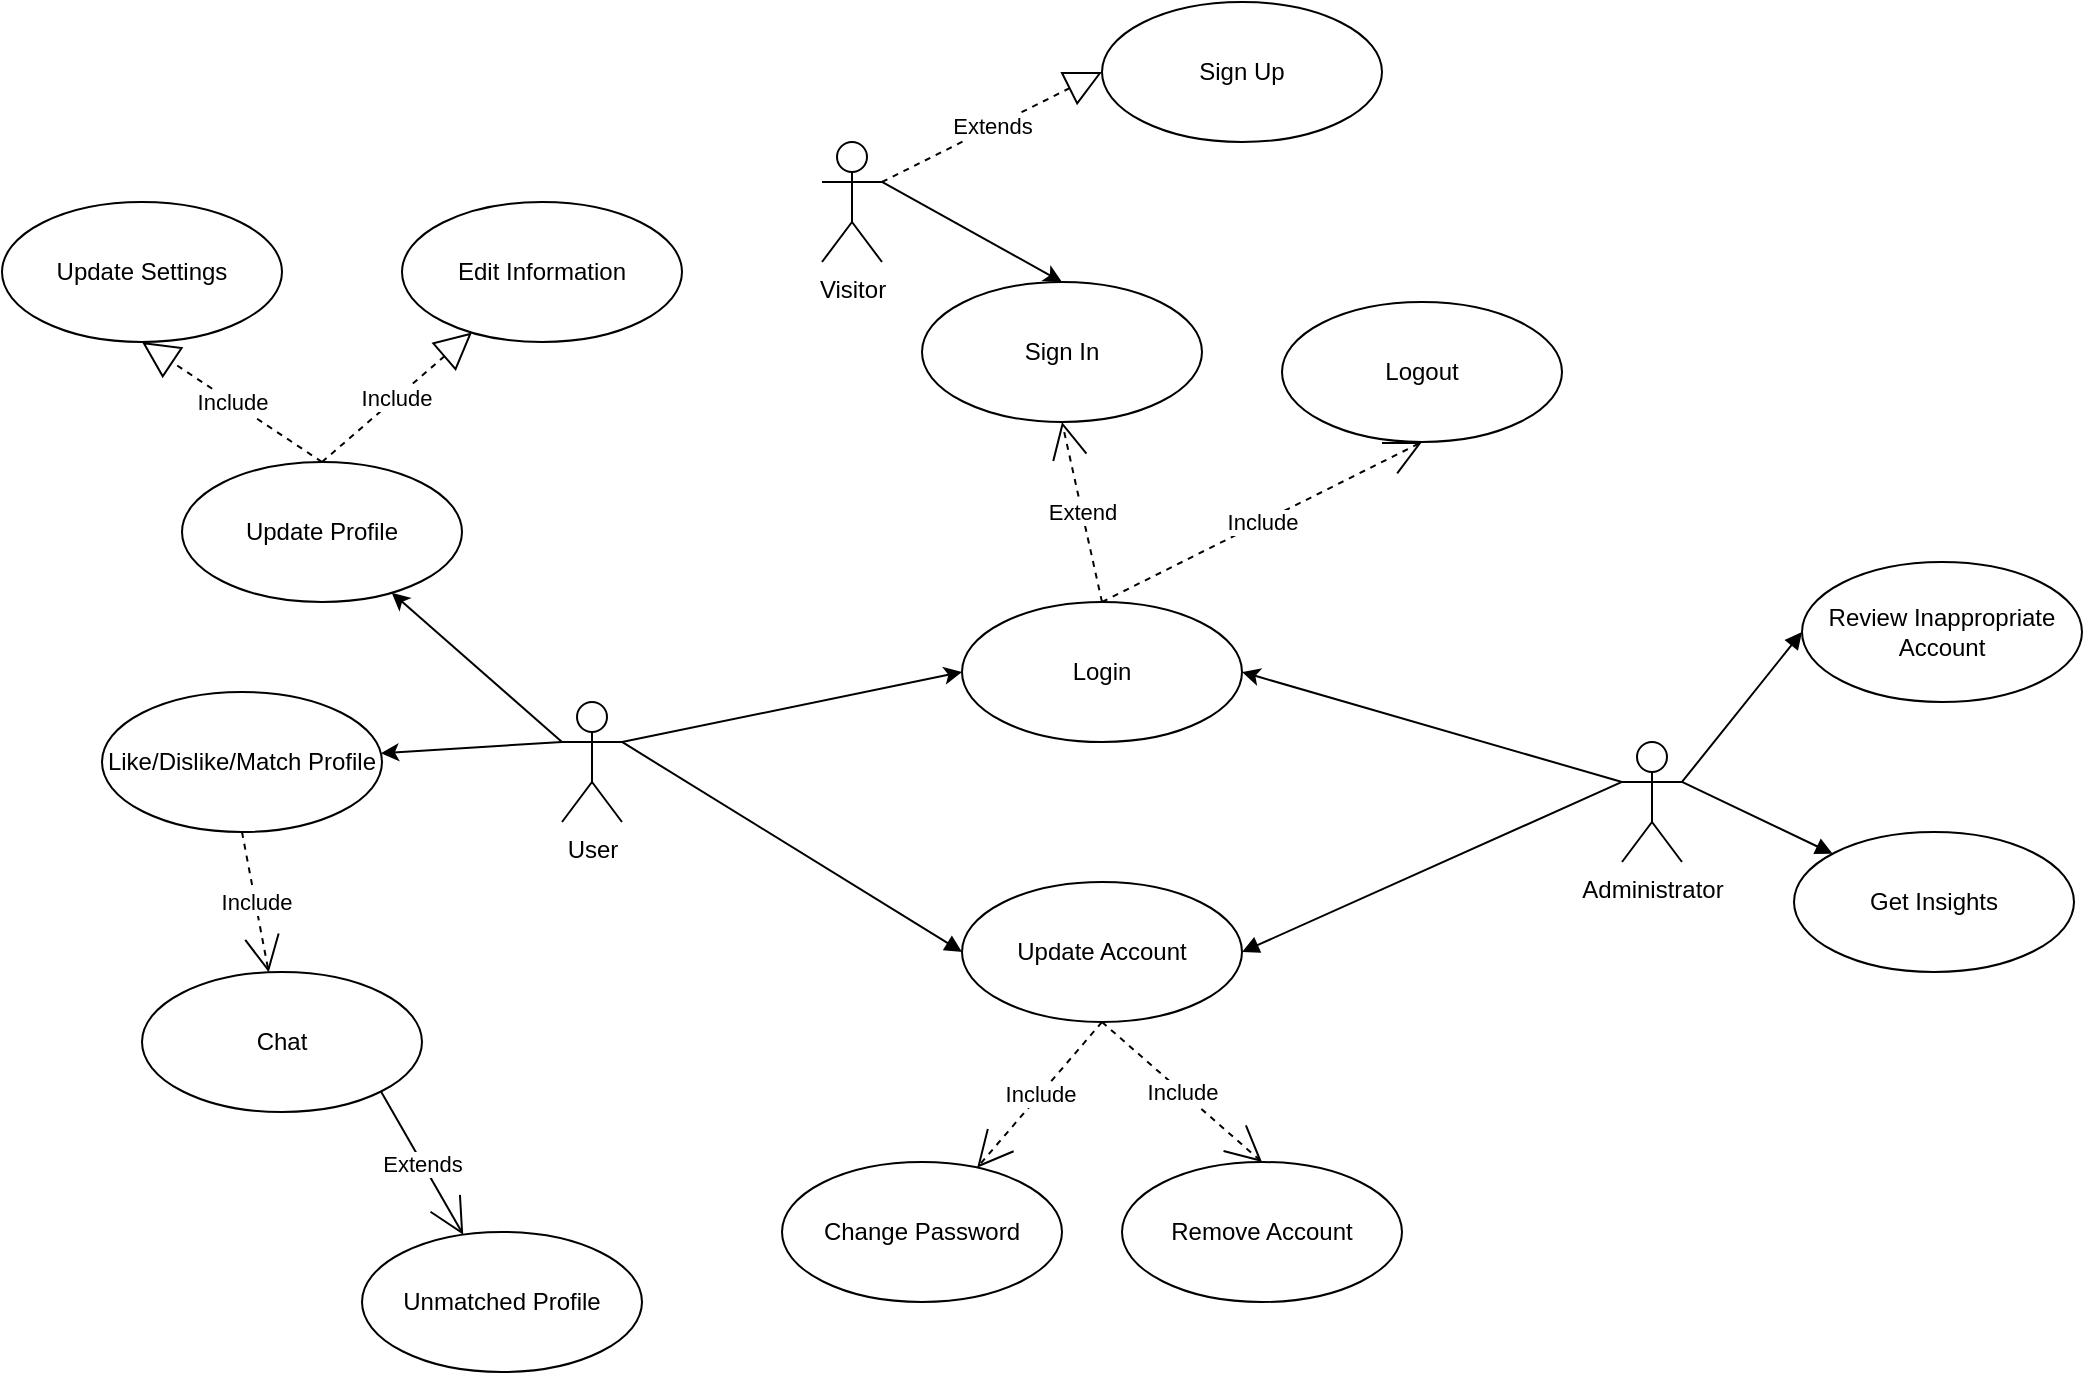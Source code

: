 <mxfile version="12.2.7" type="google" pages="1"><diagram id="pLcRxV55rNnDqoKGyr6c" name="Page-1"><mxGraphModel dx="772" dy="451" grid="1" gridSize="10" guides="1" tooltips="1" connect="1" arrows="1" fold="1" page="1" pageScale="1" pageWidth="1920" pageHeight="1200" math="0" shadow="0"><root><mxCell id="0"/><mxCell id="1" parent="0"/><mxCell id="-mCwTjvoQuCFGkJnqO9q-13" value="User" style="shape=umlActor;verticalLabelPosition=bottom;labelBackgroundColor=#ffffff;verticalAlign=top;html=1;outlineConnect=0;" parent="1" vertex="1"><mxGeometry x="590" y="540" width="30" height="60" as="geometry"/></mxCell><mxCell id="-mCwTjvoQuCFGkJnqO9q-41" value="" style="ellipse;whiteSpace=wrap;html=1;aspect=fixed;rotation=NaN;" parent="1" vertex="1"><mxGeometry width="100" as="geometry"/></mxCell><mxCell id="Az1bXrjGOVFOUiaUI63z-6" value="" style="endArrow=classic;html=1;exitX=1;exitY=0.333;exitDx=0;exitDy=0;exitPerimeter=0;entryX=0;entryY=0.5;entryDx=0;entryDy=0;" parent="1" source="-mCwTjvoQuCFGkJnqO9q-13" target="Az1bXrjGOVFOUiaUI63z-8" edge="1"><mxGeometry width="50" height="50" relative="1" as="geometry"><mxPoint x="770" y="740" as="sourcePoint"/><mxPoint x="970" y="420" as="targetPoint"/></mxGeometry></mxCell><mxCell id="Az1bXrjGOVFOUiaUI63z-8" value="Login" style="ellipse;whiteSpace=wrap;html=1;" parent="1" vertex="1"><mxGeometry x="790" y="490" width="140" height="70" as="geometry"/></mxCell><mxCell id="Az1bXrjGOVFOUiaUI63z-9" value="Sign In" style="ellipse;whiteSpace=wrap;html=1;" parent="1" vertex="1"><mxGeometry x="770" y="330" width="140" height="70" as="geometry"/></mxCell><mxCell id="Az1bXrjGOVFOUiaUI63z-11" value="Logout" style="ellipse;whiteSpace=wrap;html=1;" parent="1" vertex="1"><mxGeometry x="950" y="340" width="140" height="70" as="geometry"/></mxCell><mxCell id="Az1bXrjGOVFOUiaUI63z-13" value="Include" style="endArrow=open;endSize=16;endFill=0;html=1;entryX=0.5;entryY=1;entryDx=0;entryDy=0;exitX=0.5;exitY=0;exitDx=0;exitDy=0;dashed=1;" parent="1" source="Az1bXrjGOVFOUiaUI63z-8" target="Az1bXrjGOVFOUiaUI63z-11" edge="1"><mxGeometry width="160" relative="1" as="geometry"><mxPoint x="870" y="530" as="sourcePoint"/><mxPoint x="1130" y="270" as="targetPoint"/></mxGeometry></mxCell><mxCell id="Az1bXrjGOVFOUiaUI63z-15" value="Extend" style="endArrow=open;endSize=16;endFill=0;html=1;entryX=0.5;entryY=1;entryDx=0;entryDy=0;exitX=0.5;exitY=0;exitDx=0;exitDy=0;dashed=1;" parent="1" source="Az1bXrjGOVFOUiaUI63z-8" target="Az1bXrjGOVFOUiaUI63z-9" edge="1"><mxGeometry width="160" relative="1" as="geometry"><mxPoint x="1070" y="400" as="sourcePoint"/><mxPoint x="1090" y="280" as="targetPoint"/></mxGeometry></mxCell><mxCell id="Az1bXrjGOVFOUiaUI63z-16" value="Administrator" style="shape=umlActor;verticalLabelPosition=bottom;labelBackgroundColor=#ffffff;verticalAlign=top;html=1;outlineConnect=0;" parent="1" vertex="1"><mxGeometry x="1120" y="560" width="30" height="60" as="geometry"/></mxCell><mxCell id="Az1bXrjGOVFOUiaUI63z-17" value="" style="endArrow=classic;html=1;exitX=0;exitY=0.333;exitDx=0;exitDy=0;exitPerimeter=0;entryX=1;entryY=0.5;entryDx=0;entryDy=0;" parent="1" source="Az1bXrjGOVFOUiaUI63z-16" target="Az1bXrjGOVFOUiaUI63z-8" edge="1"><mxGeometry width="50" height="50" relative="1" as="geometry"><mxPoint x="790" y="690" as="sourcePoint"/><mxPoint x="1020" y="635" as="targetPoint"/></mxGeometry></mxCell><mxCell id="Az1bXrjGOVFOUiaUI63z-20" value="Sign Up" style="ellipse;whiteSpace=wrap;html=1;" parent="1" vertex="1"><mxGeometry x="860" y="190" width="140" height="70" as="geometry"/></mxCell><mxCell id="Az1bXrjGOVFOUiaUI63z-22" value="Extends" style="endArrow=block;endSize=16;endFill=0;html=1;dashed=1;entryX=0;entryY=0.5;entryDx=0;entryDy=0;exitX=1;exitY=0.333;exitDx=0;exitDy=0;exitPerimeter=0;" parent="1" source="Az1bXrjGOVFOUiaUI63z-31" target="Az1bXrjGOVFOUiaUI63z-20" edge="1"><mxGeometry width="160" relative="1" as="geometry"><mxPoint x="800" y="589.5" as="sourcePoint"/><mxPoint x="960" y="589.5" as="targetPoint"/></mxGeometry></mxCell><mxCell id="Az1bXrjGOVFOUiaUI63z-24" value="Update Account" style="ellipse;whiteSpace=wrap;html=1;" parent="1" vertex="1"><mxGeometry x="790" y="630" width="140" height="70" as="geometry"/></mxCell><mxCell id="Az1bXrjGOVFOUiaUI63z-28" value="" style="html=1;verticalAlign=bottom;endArrow=block;entryX=0;entryY=0.5;entryDx=0;entryDy=0;exitX=1;exitY=0.333;exitDx=0;exitDy=0;exitPerimeter=0;" parent="1" source="-mCwTjvoQuCFGkJnqO9q-13" target="Az1bXrjGOVFOUiaUI63z-24" edge="1"><mxGeometry width="80" relative="1" as="geometry"><mxPoint x="750" y="840" as="sourcePoint"/><mxPoint x="830" y="840" as="targetPoint"/></mxGeometry></mxCell><mxCell id="Az1bXrjGOVFOUiaUI63z-30" value="" style="html=1;verticalAlign=bottom;endArrow=block;entryX=1;entryY=0.5;entryDx=0;entryDy=0;exitX=0;exitY=0.333;exitDx=0;exitDy=0;exitPerimeter=0;" parent="1" source="Az1bXrjGOVFOUiaUI63z-16" target="Az1bXrjGOVFOUiaUI63z-24" edge="1"><mxGeometry width="80" relative="1" as="geometry"><mxPoint x="750" y="840" as="sourcePoint"/><mxPoint x="830" y="840" as="targetPoint"/></mxGeometry></mxCell><mxCell id="Az1bXrjGOVFOUiaUI63z-31" value="Visitor" style="shape=umlActor;verticalLabelPosition=bottom;labelBackgroundColor=#ffffff;verticalAlign=top;html=1;" parent="1" vertex="1"><mxGeometry x="720" y="260" width="30" height="60" as="geometry"/></mxCell><mxCell id="Az1bXrjGOVFOUiaUI63z-33" value="" style="endArrow=classic;html=1;exitX=1;exitY=0.333;exitDx=0;exitDy=0;exitPerimeter=0;" parent="1" source="Az1bXrjGOVFOUiaUI63z-31" edge="1"><mxGeometry width="50" height="50" relative="1" as="geometry"><mxPoint x="680" y="399.5" as="sourcePoint"/><mxPoint x="840" y="330" as="targetPoint"/></mxGeometry></mxCell><mxCell id="Az1bXrjGOVFOUiaUI63z-35" value="Include" style="endArrow=open;endSize=16;endFill=0;html=1;exitX=0.5;exitY=1;exitDx=0;exitDy=0;dashed=1;" parent="1" source="Az1bXrjGOVFOUiaUI63z-24" target="Az1bXrjGOVFOUiaUI63z-36" edge="1"><mxGeometry width="160" relative="1" as="geometry"><mxPoint x="810.0" y="790" as="sourcePoint"/><mxPoint x="770" y="790" as="targetPoint"/></mxGeometry></mxCell><mxCell id="Az1bXrjGOVFOUiaUI63z-36" value="Change Password" style="ellipse;whiteSpace=wrap;html=1;" parent="1" vertex="1"><mxGeometry x="700" y="770" width="140" height="70" as="geometry"/></mxCell><mxCell id="Az1bXrjGOVFOUiaUI63z-37" value="Remove Account" style="ellipse;whiteSpace=wrap;html=1;" parent="1" vertex="1"><mxGeometry x="870" y="770" width="140" height="70" as="geometry"/></mxCell><mxCell id="Az1bXrjGOVFOUiaUI63z-38" value="Include" style="endArrow=open;endSize=16;endFill=0;html=1;exitX=0.5;exitY=1;exitDx=0;exitDy=0;dashed=1;entryX=0.5;entryY=0;entryDx=0;entryDy=0;" parent="1" source="Az1bXrjGOVFOUiaUI63z-24" target="Az1bXrjGOVFOUiaUI63z-37" edge="1"><mxGeometry width="160" relative="1" as="geometry"><mxPoint x="870" y="710" as="sourcePoint"/><mxPoint x="807.487" y="782.811" as="targetPoint"/></mxGeometry></mxCell><mxCell id="Az1bXrjGOVFOUiaUI63z-41" value="Review Inappropriate Account" style="ellipse;whiteSpace=wrap;html=1;" parent="1" vertex="1"><mxGeometry x="1210" y="470" width="140" height="70" as="geometry"/></mxCell><mxCell id="Az1bXrjGOVFOUiaUI63z-44" value="" style="html=1;verticalAlign=bottom;endArrow=block;exitX=1;exitY=0.333;exitDx=0;exitDy=0;entryX=0;entryY=0.5;entryDx=0;entryDy=0;exitPerimeter=0;" parent="1" source="Az1bXrjGOVFOUiaUI63z-16" target="Az1bXrjGOVFOUiaUI63z-41" edge="1"><mxGeometry width="80" relative="1" as="geometry"><mxPoint x="1160" y="590" as="sourcePoint"/><mxPoint x="1228.43" y="543.16" as="targetPoint"/></mxGeometry></mxCell><mxCell id="Az1bXrjGOVFOUiaUI63z-48" value="" style="endArrow=classic;html=1;exitX=0;exitY=0.333;exitDx=0;exitDy=0;exitPerimeter=0;" parent="1" source="-mCwTjvoQuCFGkJnqO9q-13" target="Az1bXrjGOVFOUiaUI63z-49" edge="1"><mxGeometry width="50" height="50" relative="1" as="geometry"><mxPoint x="630" y="570" as="sourcePoint"/><mxPoint x="500" y="510" as="targetPoint"/></mxGeometry></mxCell><mxCell id="Az1bXrjGOVFOUiaUI63z-49" value="Update Profile" style="ellipse;whiteSpace=wrap;html=1;" parent="1" vertex="1"><mxGeometry x="400" y="420" width="140" height="70" as="geometry"/></mxCell><mxCell id="Az1bXrjGOVFOUiaUI63z-50" value="" style="endArrow=classic;html=1;exitX=0;exitY=0.333;exitDx=0;exitDy=0;exitPerimeter=0;" parent="1" source="-mCwTjvoQuCFGkJnqO9q-13" target="Az1bXrjGOVFOUiaUI63z-51" edge="1"><mxGeometry width="50" height="50" relative="1" as="geometry"><mxPoint x="600" y="570" as="sourcePoint"/><mxPoint x="490" y="600" as="targetPoint"/></mxGeometry></mxCell><mxCell id="Az1bXrjGOVFOUiaUI63z-51" value="Like/Dislike/Match Profile" style="ellipse;whiteSpace=wrap;html=1;" parent="1" vertex="1"><mxGeometry x="360" y="535" width="140" height="70" as="geometry"/></mxCell><mxCell id="Az1bXrjGOVFOUiaUI63z-62" value="Include" style="endArrow=open;endSize=16;endFill=0;html=1;dashed=1;exitX=0.5;exitY=1;exitDx=0;exitDy=0;" parent="1" target="Az1bXrjGOVFOUiaUI63z-63" edge="1" source="Az1bXrjGOVFOUiaUI63z-51"><mxGeometry width="160" relative="1" as="geometry"><mxPoint x="429.5" y="760" as="sourcePoint"/><mxPoint x="470" y="800" as="targetPoint"/></mxGeometry></mxCell><mxCell id="Az1bXrjGOVFOUiaUI63z-63" value="Chat" style="ellipse;whiteSpace=wrap;html=1;" parent="1" vertex="1"><mxGeometry x="380" y="675" width="140" height="70" as="geometry"/></mxCell><mxCell id="Az1bXrjGOVFOUiaUI63z-64" value="" style="html=1;verticalAlign=bottom;endArrow=block;exitX=1;exitY=0.333;exitDx=0;exitDy=0;exitPerimeter=0;" parent="1" source="Az1bXrjGOVFOUiaUI63z-16" target="Az1bXrjGOVFOUiaUI63z-65" edge="1"><mxGeometry width="80" relative="1" as="geometry"><mxPoint x="1160" y="590" as="sourcePoint"/><mxPoint x="1210" y="640" as="targetPoint"/></mxGeometry></mxCell><mxCell id="Az1bXrjGOVFOUiaUI63z-65" value="Get Insights" style="ellipse;whiteSpace=wrap;html=1;" parent="1" vertex="1"><mxGeometry x="1206" y="605" width="140" height="70" as="geometry"/></mxCell><mxCell id="Az1bXrjGOVFOUiaUI63z-67" value="Include" style="endArrow=block;endSize=16;endFill=0;html=1;dashed=1;exitX=0.5;exitY=0;exitDx=0;exitDy=0;" parent="1" source="Az1bXrjGOVFOUiaUI63z-49" target="Az1bXrjGOVFOUiaUI63z-68" edge="1"><mxGeometry width="160" relative="1" as="geometry"><mxPoint x="630" y="250" as="sourcePoint"/><mxPoint x="560" y="370" as="targetPoint"/></mxGeometry></mxCell><mxCell id="Az1bXrjGOVFOUiaUI63z-68" value="Edit Information" style="ellipse;whiteSpace=wrap;html=1;" parent="1" vertex="1"><mxGeometry x="510" y="290" width="140" height="70" as="geometry"/></mxCell><mxCell id="Az1bXrjGOVFOUiaUI63z-69" value="Update Settings" style="ellipse;whiteSpace=wrap;html=1;" parent="1" vertex="1"><mxGeometry x="310" y="290" width="140" height="70" as="geometry"/></mxCell><mxCell id="Az1bXrjGOVFOUiaUI63z-70" value="Include" style="endArrow=block;endSize=16;endFill=0;html=1;dashed=1;entryX=0.5;entryY=1;entryDx=0;entryDy=0;" parent="1" target="Az1bXrjGOVFOUiaUI63z-69" edge="1"><mxGeometry width="160" relative="1" as="geometry"><mxPoint x="470" y="420" as="sourcePoint"/><mxPoint x="390" y="370" as="targetPoint"/></mxGeometry></mxCell><mxCell id="Zhj6XCR9o4cXHyAGjWXv-1" value="Extends" style="endArrow=open;endSize=16;endFill=0;html=1;exitX=1;exitY=1;exitDx=0;exitDy=0;" parent="1" source="Az1bXrjGOVFOUiaUI63z-63" target="Zhj6XCR9o4cXHyAGjWXv-2" edge="1"><mxGeometry width="160" relative="1" as="geometry"><mxPoint x="560" y="859.5" as="sourcePoint"/><mxPoint x="710" y="900" as="targetPoint"/></mxGeometry></mxCell><mxCell id="Zhj6XCR9o4cXHyAGjWXv-2" value="Unmatched Profile" style="ellipse;whiteSpace=wrap;html=1;" parent="1" vertex="1"><mxGeometry x="490" y="805" width="140" height="70" as="geometry"/></mxCell></root></mxGraphModel></diagram></mxfile>